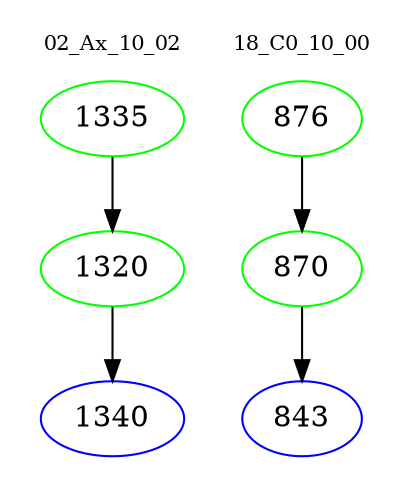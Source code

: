 digraph{
subgraph cluster_0 {
color = white
label = "02_Ax_10_02";
fontsize=10;
T0_1335 [label="1335", color="green"]
T0_1335 -> T0_1320 [color="black"]
T0_1320 [label="1320", color="green"]
T0_1320 -> T0_1340 [color="black"]
T0_1340 [label="1340", color="blue"]
}
subgraph cluster_1 {
color = white
label = "18_C0_10_00";
fontsize=10;
T1_876 [label="876", color="green"]
T1_876 -> T1_870 [color="black"]
T1_870 [label="870", color="green"]
T1_870 -> T1_843 [color="black"]
T1_843 [label="843", color="blue"]
}
}
